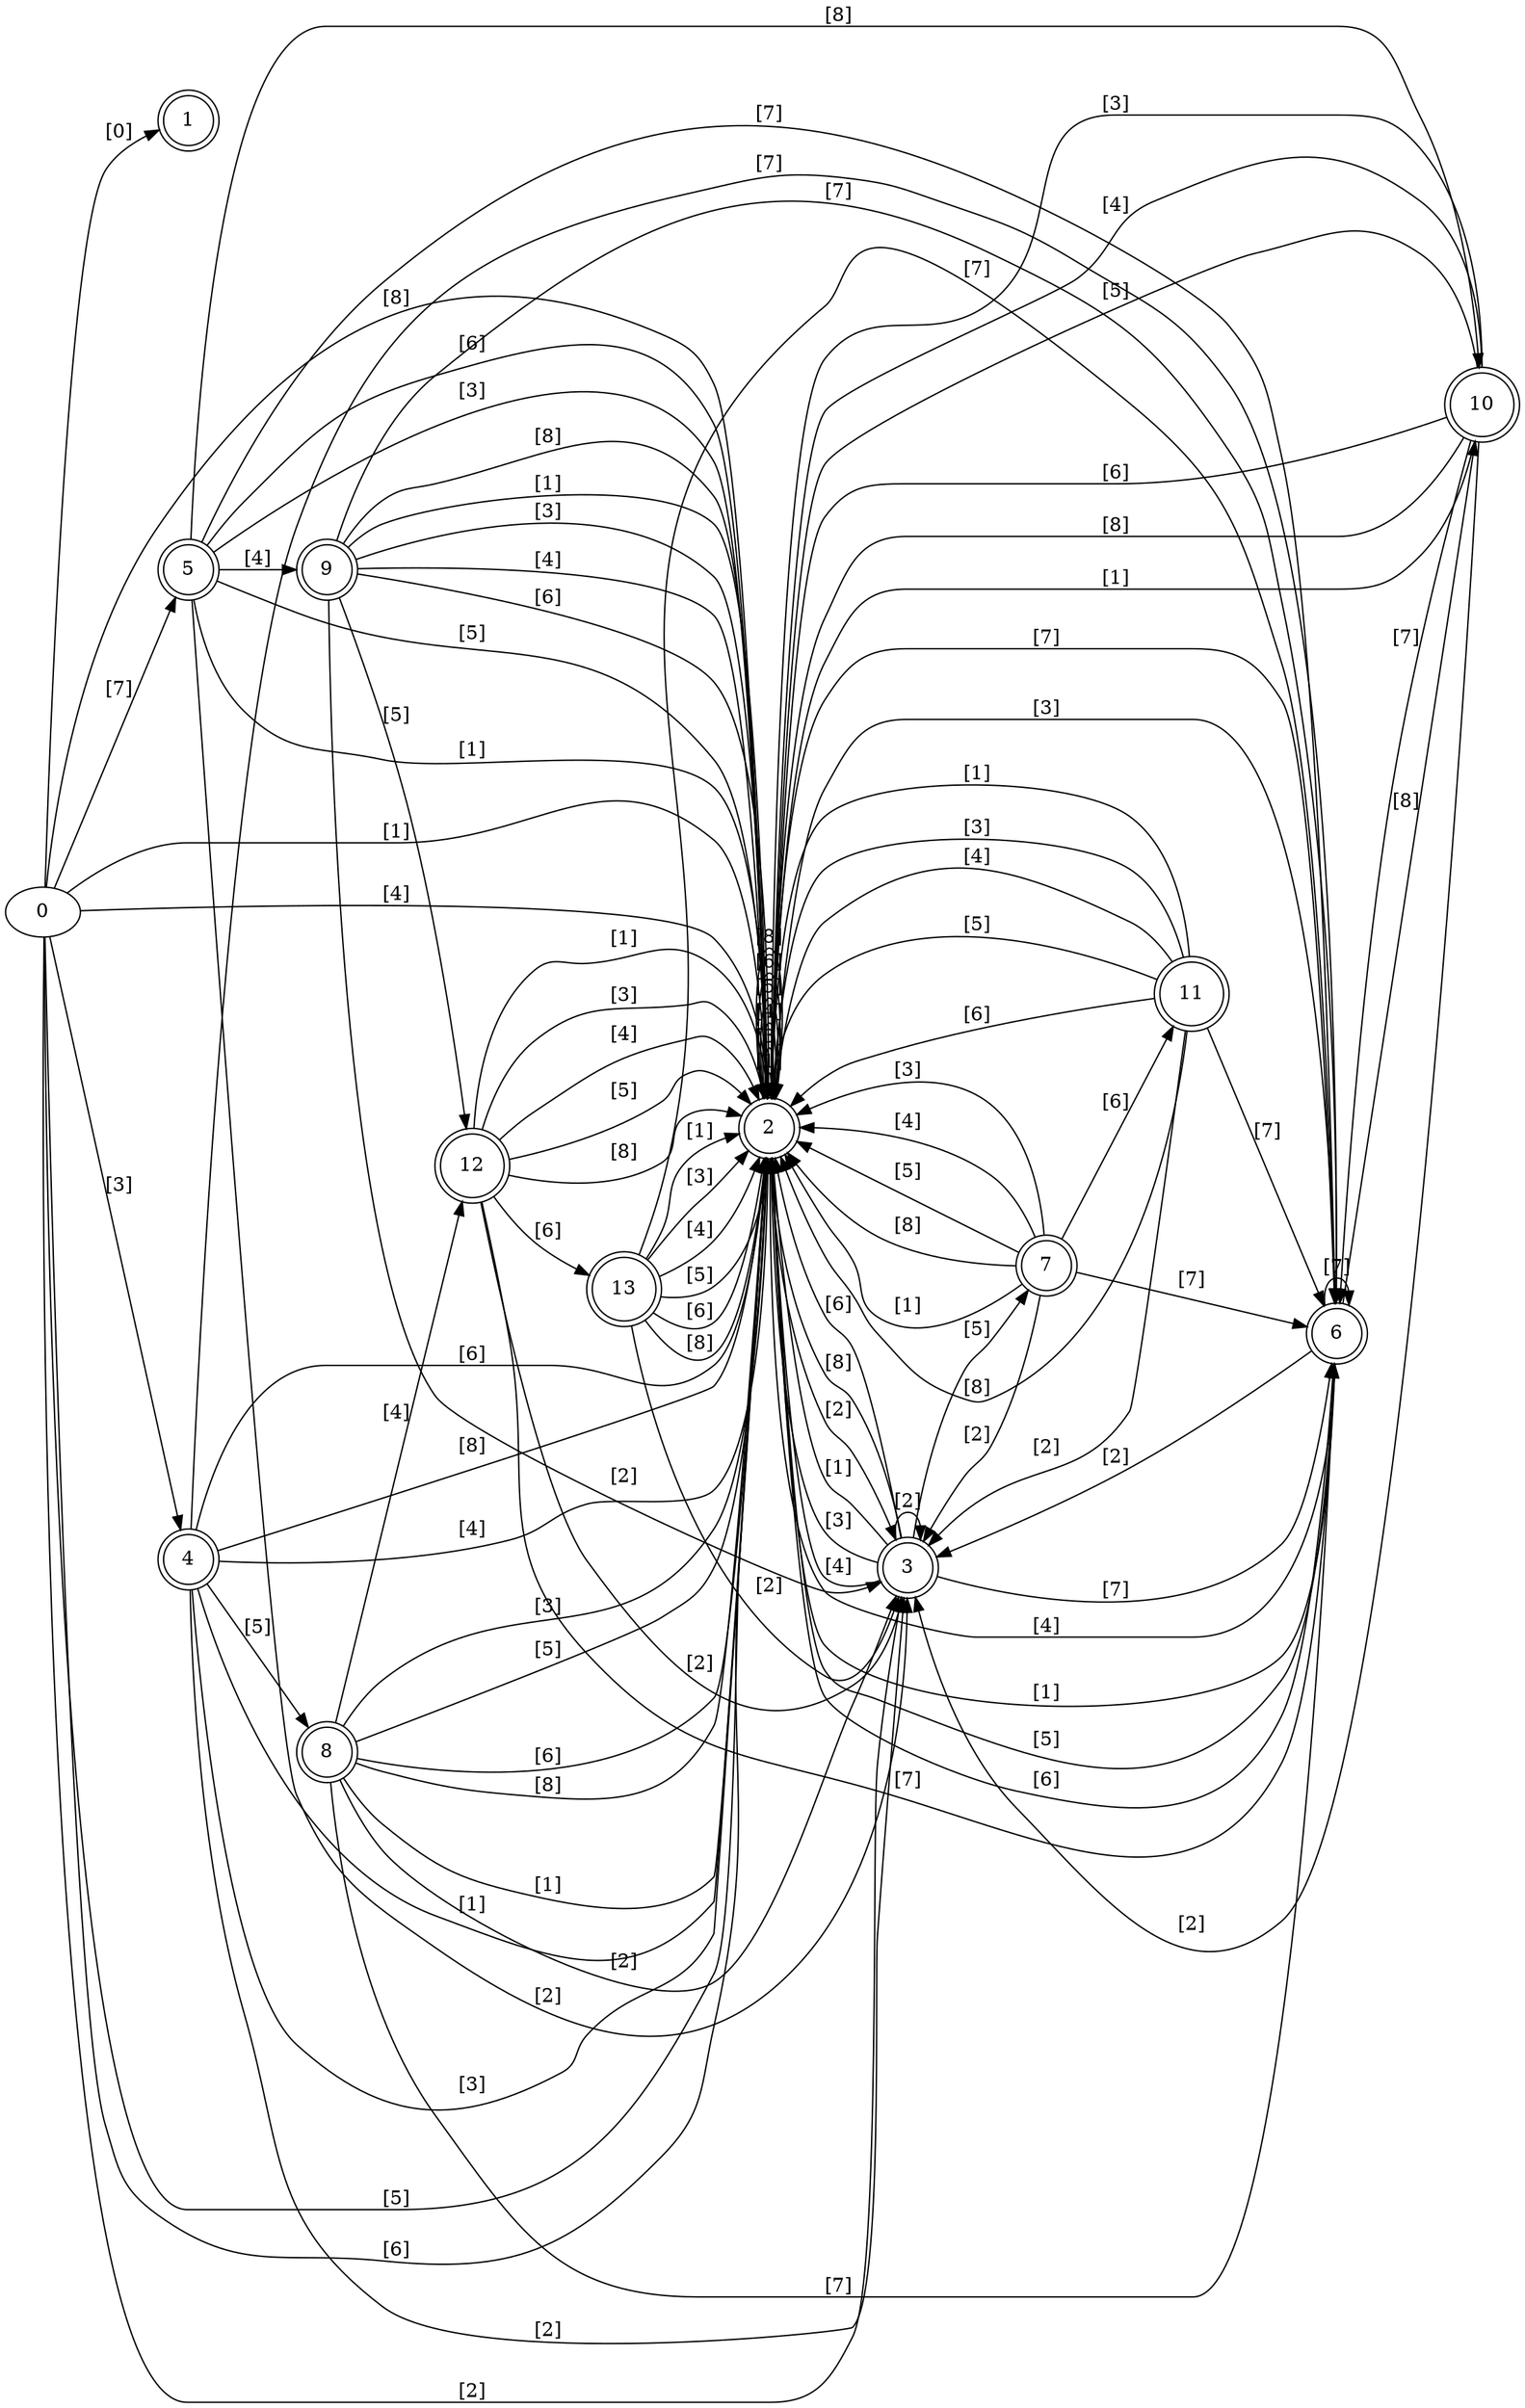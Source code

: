 digraph DFA {
rankdir = LR
1 [shape = doublecircle]
2 [shape = doublecircle]
3 [shape = doublecircle]
4 [shape = doublecircle]
5 [shape = doublecircle]
6 [shape = doublecircle]
7 [shape = doublecircle]
8 [shape = doublecircle]
9 [shape = doublecircle]
10 [shape = doublecircle]
11 [shape = doublecircle]
12 [shape = doublecircle]
13 [shape = doublecircle]
0 -> 1 [label="[0]"]
0 -> 2 [label="[1]"]
0 -> 3 [label="[2]"]
0 -> 4 [label="[3]"]
0 -> 2 [label="[4]"]
0 -> 2 [label="[5]"]
0 -> 2 [label="[6]"]
0 -> 5 [label="[7]"]
0 -> 2 [label="[8]"]
2 -> 2 [label="[1]"]
2 -> 3 [label="[2]"]
2 -> 2 [label="[3]"]
2 -> 2 [label="[4]"]
2 -> 2 [label="[5]"]
2 -> 2 [label="[6]"]
2 -> 6 [label="[7]"]
2 -> 2 [label="[8]"]
3 -> 2 [label="[1]"]
3 -> 3 [label="[2]"]
3 -> 2 [label="[3]"]
3 -> 2 [label="[4]"]
3 -> 7 [label="[5]"]
3 -> 2 [label="[6]"]
3 -> 6 [label="[7]"]
3 -> 2 [label="[8]"]
4 -> 2 [label="[1]"]
4 -> 3 [label="[2]"]
4 -> 2 [label="[3]"]
4 -> 2 [label="[4]"]
4 -> 8 [label="[5]"]
4 -> 2 [label="[6]"]
4 -> 6 [label="[7]"]
4 -> 2 [label="[8]"]
5 -> 2 [label="[1]"]
5 -> 3 [label="[2]"]
5 -> 2 [label="[3]"]
5 -> 9 [label="[4]"]
5 -> 2 [label="[5]"]
5 -> 2 [label="[6]"]
5 -> 6 [label="[7]"]
5 -> 10 [label="[8]"]
6 -> 2 [label="[1]"]
6 -> 3 [label="[2]"]
6 -> 2 [label="[3]"]
6 -> 2 [label="[4]"]
6 -> 2 [label="[5]"]
6 -> 2 [label="[6]"]
6 -> 6 [label="[7]"]
6 -> 10 [label="[8]"]
7 -> 2 [label="[1]"]
7 -> 3 [label="[2]"]
7 -> 2 [label="[3]"]
7 -> 2 [label="[4]"]
7 -> 2 [label="[5]"]
7 -> 11 [label="[6]"]
7 -> 6 [label="[7]"]
7 -> 2 [label="[8]"]
8 -> 2 [label="[1]"]
8 -> 3 [label="[2]"]
8 -> 2 [label="[3]"]
8 -> 12 [label="[4]"]
8 -> 2 [label="[5]"]
8 -> 2 [label="[6]"]
8 -> 6 [label="[7]"]
8 -> 2 [label="[8]"]
9 -> 2 [label="[1]"]
9 -> 3 [label="[2]"]
9 -> 2 [label="[3]"]
9 -> 2 [label="[4]"]
9 -> 12 [label="[5]"]
9 -> 2 [label="[6]"]
9 -> 6 [label="[7]"]
9 -> 2 [label="[8]"]
10 -> 2 [label="[1]"]
10 -> 3 [label="[2]"]
10 -> 2 [label="[3]"]
10 -> 2 [label="[4]"]
10 -> 2 [label="[5]"]
10 -> 2 [label="[6]"]
10 -> 6 [label="[7]"]
10 -> 2 [label="[8]"]
11 -> 2 [label="[1]"]
11 -> 3 [label="[2]"]
11 -> 2 [label="[3]"]
11 -> 2 [label="[4]"]
11 -> 2 [label="[5]"]
11 -> 2 [label="[6]"]
11 -> 6 [label="[7]"]
11 -> 2 [label="[8]"]
12 -> 2 [label="[1]"]
12 -> 3 [label="[2]"]
12 -> 2 [label="[3]"]
12 -> 2 [label="[4]"]
12 -> 2 [label="[5]"]
12 -> 13 [label="[6]"]
12 -> 6 [label="[7]"]
12 -> 2 [label="[8]"]
13 -> 2 [label="[1]"]
13 -> 3 [label="[2]"]
13 -> 2 [label="[3]"]
13 -> 2 [label="[4]"]
13 -> 2 [label="[5]"]
13 -> 2 [label="[6]"]
13 -> 6 [label="[7]"]
13 -> 2 [label="[8]"]
}

